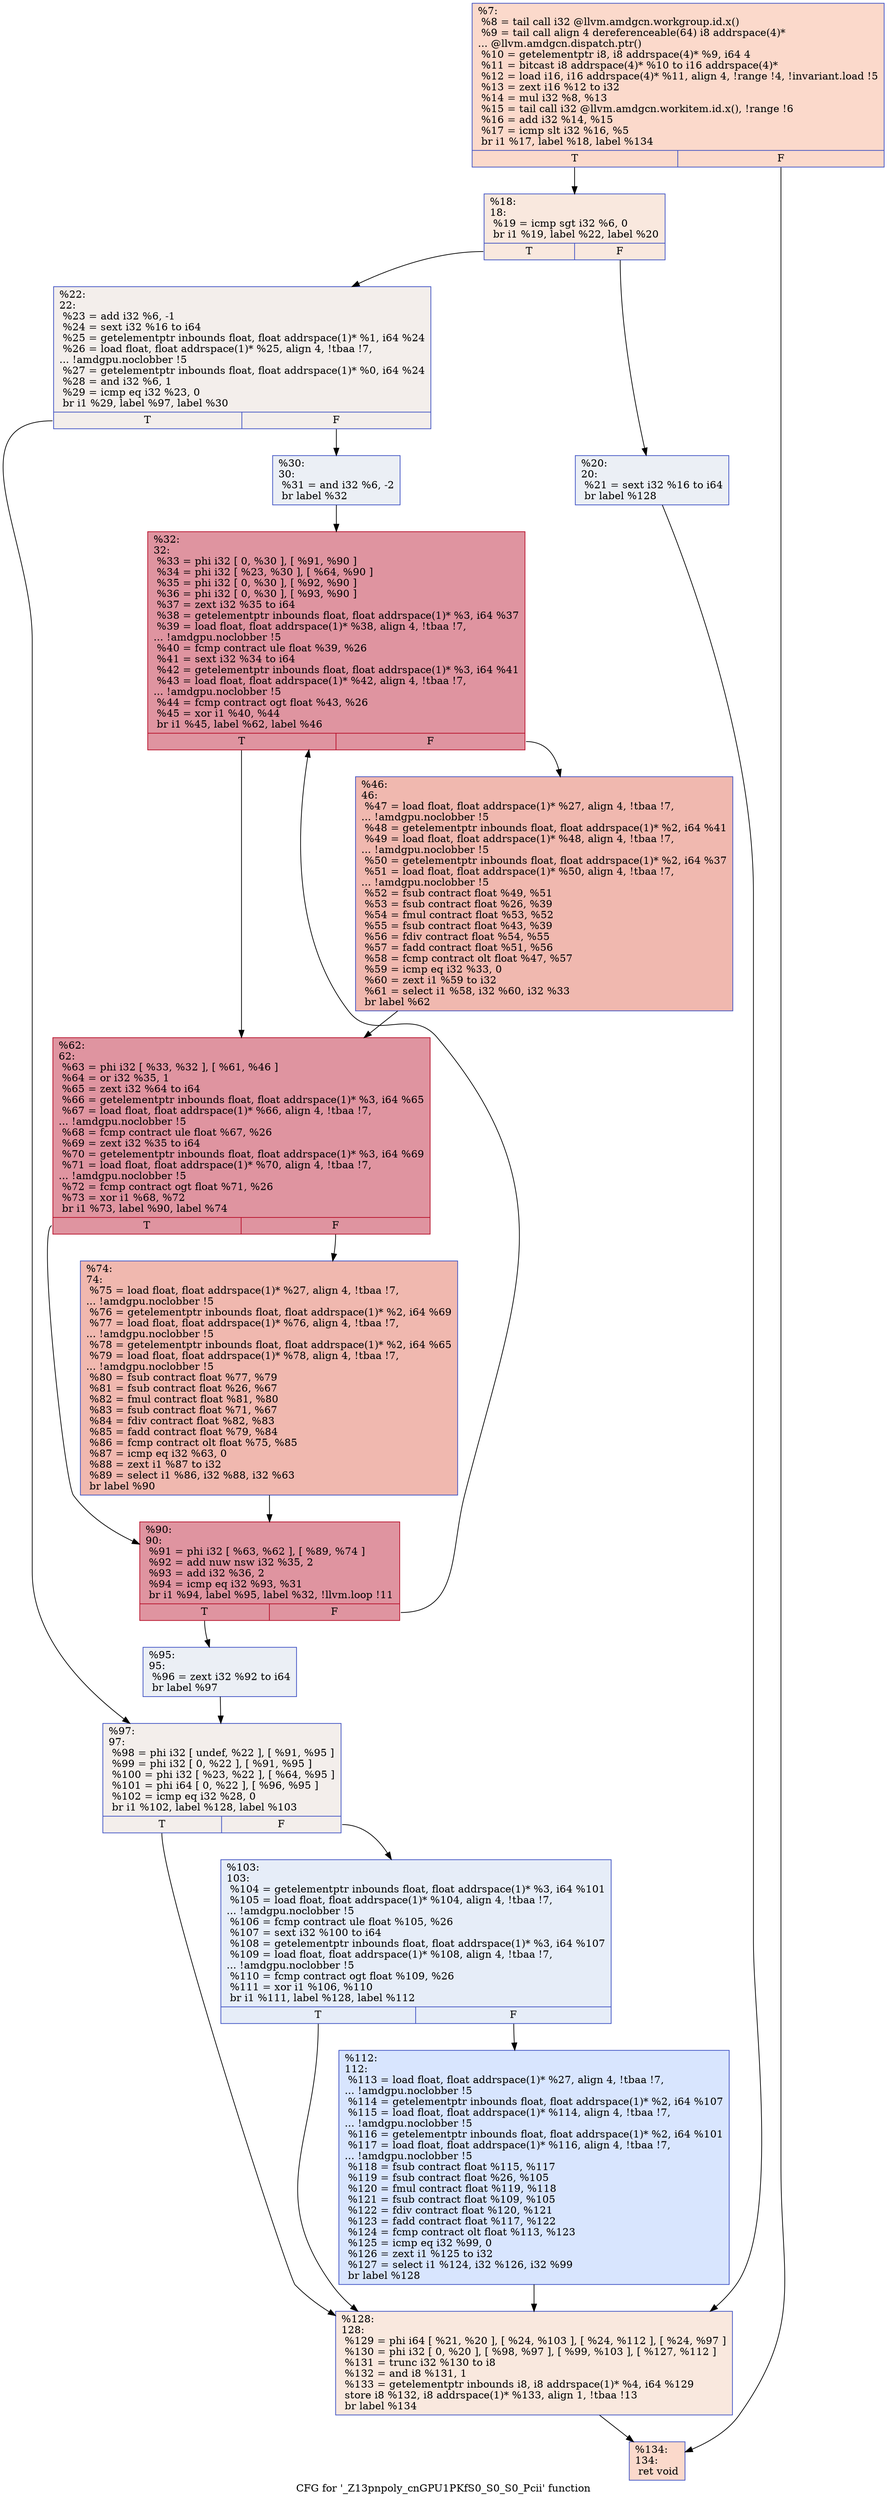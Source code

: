 digraph "CFG for '_Z13pnpoly_cnGPU1PKfS0_S0_S0_Pcii' function" {
	label="CFG for '_Z13pnpoly_cnGPU1PKfS0_S0_S0_Pcii' function";

	Node0x5ccc8b0 [shape=record,color="#3d50c3ff", style=filled, fillcolor="#f7a88970",label="{%7:\l  %8 = tail call i32 @llvm.amdgcn.workgroup.id.x()\l  %9 = tail call align 4 dereferenceable(64) i8 addrspace(4)*\l... @llvm.amdgcn.dispatch.ptr()\l  %10 = getelementptr i8, i8 addrspace(4)* %9, i64 4\l  %11 = bitcast i8 addrspace(4)* %10 to i16 addrspace(4)*\l  %12 = load i16, i16 addrspace(4)* %11, align 4, !range !4, !invariant.load !5\l  %13 = zext i16 %12 to i32\l  %14 = mul i32 %8, %13\l  %15 = tail call i32 @llvm.amdgcn.workitem.id.x(), !range !6\l  %16 = add i32 %14, %15\l  %17 = icmp slt i32 %16, %5\l  br i1 %17, label %18, label %134\l|{<s0>T|<s1>F}}"];
	Node0x5ccc8b0:s0 -> Node0x5cce820;
	Node0x5ccc8b0:s1 -> Node0x5cce8b0;
	Node0x5cce820 [shape=record,color="#3d50c3ff", style=filled, fillcolor="#f2cab570",label="{%18:\l18:                                               \l  %19 = icmp sgt i32 %6, 0\l  br i1 %19, label %22, label %20\l|{<s0>T|<s1>F}}"];
	Node0x5cce820:s0 -> Node0x5ccea80;
	Node0x5cce820:s1 -> Node0x5ccead0;
	Node0x5ccead0 [shape=record,color="#3d50c3ff", style=filled, fillcolor="#d1dae970",label="{%20:\l20:                                               \l  %21 = sext i32 %16 to i64\l  br label %128\l}"];
	Node0x5ccead0 -> Node0x5ccec80;
	Node0x5ccea80 [shape=record,color="#3d50c3ff", style=filled, fillcolor="#e5d8d170",label="{%22:\l22:                                               \l  %23 = add i32 %6, -1\l  %24 = sext i32 %16 to i64\l  %25 = getelementptr inbounds float, float addrspace(1)* %1, i64 %24\l  %26 = load float, float addrspace(1)* %25, align 4, !tbaa !7,\l... !amdgpu.noclobber !5\l  %27 = getelementptr inbounds float, float addrspace(1)* %0, i64 %24\l  %28 = and i32 %6, 1\l  %29 = icmp eq i32 %23, 0\l  br i1 %29, label %97, label %30\l|{<s0>T|<s1>F}}"];
	Node0x5ccea80:s0 -> Node0x5ccf900;
	Node0x5ccea80:s1 -> Node0x5ccf990;
	Node0x5ccf990 [shape=record,color="#3d50c3ff", style=filled, fillcolor="#d1dae970",label="{%30:\l30:                                               \l  %31 = and i32 %6, -2\l  br label %32\l}"];
	Node0x5ccf990 -> Node0x5ccfb90;
	Node0x5ccfb90 [shape=record,color="#b70d28ff", style=filled, fillcolor="#b70d2870",label="{%32:\l32:                                               \l  %33 = phi i32 [ 0, %30 ], [ %91, %90 ]\l  %34 = phi i32 [ %23, %30 ], [ %64, %90 ]\l  %35 = phi i32 [ 0, %30 ], [ %92, %90 ]\l  %36 = phi i32 [ 0, %30 ], [ %93, %90 ]\l  %37 = zext i32 %35 to i64\l  %38 = getelementptr inbounds float, float addrspace(1)* %3, i64 %37\l  %39 = load float, float addrspace(1)* %38, align 4, !tbaa !7,\l... !amdgpu.noclobber !5\l  %40 = fcmp contract ule float %39, %26\l  %41 = sext i32 %34 to i64\l  %42 = getelementptr inbounds float, float addrspace(1)* %3, i64 %41\l  %43 = load float, float addrspace(1)* %42, align 4, !tbaa !7,\l... !amdgpu.noclobber !5\l  %44 = fcmp contract ogt float %43, %26\l  %45 = xor i1 %40, %44\l  br i1 %45, label %62, label %46\l|{<s0>T|<s1>F}}"];
	Node0x5ccfb90:s0 -> Node0x5cd0d90;
	Node0x5ccfb90:s1 -> Node0x5cd0e20;
	Node0x5cd0e20 [shape=record,color="#3d50c3ff", style=filled, fillcolor="#dc5d4a70",label="{%46:\l46:                                               \l  %47 = load float, float addrspace(1)* %27, align 4, !tbaa !7,\l... !amdgpu.noclobber !5\l  %48 = getelementptr inbounds float, float addrspace(1)* %2, i64 %41\l  %49 = load float, float addrspace(1)* %48, align 4, !tbaa !7,\l... !amdgpu.noclobber !5\l  %50 = getelementptr inbounds float, float addrspace(1)* %2, i64 %37\l  %51 = load float, float addrspace(1)* %50, align 4, !tbaa !7,\l... !amdgpu.noclobber !5\l  %52 = fsub contract float %49, %51\l  %53 = fsub contract float %26, %39\l  %54 = fmul contract float %53, %52\l  %55 = fsub contract float %43, %39\l  %56 = fdiv contract float %54, %55\l  %57 = fadd contract float %51, %56\l  %58 = fcmp contract olt float %47, %57\l  %59 = icmp eq i32 %33, 0\l  %60 = zext i1 %59 to i32\l  %61 = select i1 %58, i32 %60, i32 %33\l  br label %62\l}"];
	Node0x5cd0e20 -> Node0x5cd0d90;
	Node0x5cd0d90 [shape=record,color="#b70d28ff", style=filled, fillcolor="#b70d2870",label="{%62:\l62:                                               \l  %63 = phi i32 [ %33, %32 ], [ %61, %46 ]\l  %64 = or i32 %35, 1\l  %65 = zext i32 %64 to i64\l  %66 = getelementptr inbounds float, float addrspace(1)* %3, i64 %65\l  %67 = load float, float addrspace(1)* %66, align 4, !tbaa !7,\l... !amdgpu.noclobber !5\l  %68 = fcmp contract ule float %67, %26\l  %69 = zext i32 %35 to i64\l  %70 = getelementptr inbounds float, float addrspace(1)* %3, i64 %69\l  %71 = load float, float addrspace(1)* %70, align 4, !tbaa !7,\l... !amdgpu.noclobber !5\l  %72 = fcmp contract ogt float %71, %26\l  %73 = xor i1 %68, %72\l  br i1 %73, label %90, label %74\l|{<s0>T|<s1>F}}"];
	Node0x5cd0d90:s0 -> Node0x5cce740;
	Node0x5cd0d90:s1 -> Node0x5cd2040;
	Node0x5cd2040 [shape=record,color="#3d50c3ff", style=filled, fillcolor="#dc5d4a70",label="{%74:\l74:                                               \l  %75 = load float, float addrspace(1)* %27, align 4, !tbaa !7,\l... !amdgpu.noclobber !5\l  %76 = getelementptr inbounds float, float addrspace(1)* %2, i64 %69\l  %77 = load float, float addrspace(1)* %76, align 4, !tbaa !7,\l... !amdgpu.noclobber !5\l  %78 = getelementptr inbounds float, float addrspace(1)* %2, i64 %65\l  %79 = load float, float addrspace(1)* %78, align 4, !tbaa !7,\l... !amdgpu.noclobber !5\l  %80 = fsub contract float %77, %79\l  %81 = fsub contract float %26, %67\l  %82 = fmul contract float %81, %80\l  %83 = fsub contract float %71, %67\l  %84 = fdiv contract float %82, %83\l  %85 = fadd contract float %79, %84\l  %86 = fcmp contract olt float %75, %85\l  %87 = icmp eq i32 %63, 0\l  %88 = zext i1 %87 to i32\l  %89 = select i1 %86, i32 %88, i32 %63\l  br label %90\l}"];
	Node0x5cd2040 -> Node0x5cce740;
	Node0x5cce740 [shape=record,color="#b70d28ff", style=filled, fillcolor="#b70d2870",label="{%90:\l90:                                               \l  %91 = phi i32 [ %63, %62 ], [ %89, %74 ]\l  %92 = add nuw nsw i32 %35, 2\l  %93 = add i32 %36, 2\l  %94 = icmp eq i32 %93, %31\l  br i1 %94, label %95, label %32, !llvm.loop !11\l|{<s0>T|<s1>F}}"];
	Node0x5cce740:s0 -> Node0x5cd2d00;
	Node0x5cce740:s1 -> Node0x5ccfb90;
	Node0x5cd2d00 [shape=record,color="#3d50c3ff", style=filled, fillcolor="#d1dae970",label="{%95:\l95:                                               \l  %96 = zext i32 %92 to i64\l  br label %97\l}"];
	Node0x5cd2d00 -> Node0x5ccf900;
	Node0x5ccf900 [shape=record,color="#3d50c3ff", style=filled, fillcolor="#e5d8d170",label="{%97:\l97:                                               \l  %98 = phi i32 [ undef, %22 ], [ %91, %95 ]\l  %99 = phi i32 [ 0, %22 ], [ %91, %95 ]\l  %100 = phi i32 [ %23, %22 ], [ %64, %95 ]\l  %101 = phi i64 [ 0, %22 ], [ %96, %95 ]\l  %102 = icmp eq i32 %28, 0\l  br i1 %102, label %128, label %103\l|{<s0>T|<s1>F}}"];
	Node0x5ccf900:s0 -> Node0x5ccec80;
	Node0x5ccf900:s1 -> Node0x5cd3670;
	Node0x5cd3670 [shape=record,color="#3d50c3ff", style=filled, fillcolor="#c7d7f070",label="{%103:\l103:                                              \l  %104 = getelementptr inbounds float, float addrspace(1)* %3, i64 %101\l  %105 = load float, float addrspace(1)* %104, align 4, !tbaa !7,\l... !amdgpu.noclobber !5\l  %106 = fcmp contract ule float %105, %26\l  %107 = sext i32 %100 to i64\l  %108 = getelementptr inbounds float, float addrspace(1)* %3, i64 %107\l  %109 = load float, float addrspace(1)* %108, align 4, !tbaa !7,\l... !amdgpu.noclobber !5\l  %110 = fcmp contract ogt float %109, %26\l  %111 = xor i1 %106, %110\l  br i1 %111, label %128, label %112\l|{<s0>T|<s1>F}}"];
	Node0x5cd3670:s0 -> Node0x5ccec80;
	Node0x5cd3670:s1 -> Node0x5cd3bf0;
	Node0x5cd3bf0 [shape=record,color="#3d50c3ff", style=filled, fillcolor="#a7c5fe70",label="{%112:\l112:                                              \l  %113 = load float, float addrspace(1)* %27, align 4, !tbaa !7,\l... !amdgpu.noclobber !5\l  %114 = getelementptr inbounds float, float addrspace(1)* %2, i64 %107\l  %115 = load float, float addrspace(1)* %114, align 4, !tbaa !7,\l... !amdgpu.noclobber !5\l  %116 = getelementptr inbounds float, float addrspace(1)* %2, i64 %101\l  %117 = load float, float addrspace(1)* %116, align 4, !tbaa !7,\l... !amdgpu.noclobber !5\l  %118 = fsub contract float %115, %117\l  %119 = fsub contract float %26, %105\l  %120 = fmul contract float %119, %118\l  %121 = fsub contract float %109, %105\l  %122 = fdiv contract float %120, %121\l  %123 = fadd contract float %117, %122\l  %124 = fcmp contract olt float %113, %123\l  %125 = icmp eq i32 %99, 0\l  %126 = zext i1 %125 to i32\l  %127 = select i1 %124, i32 %126, i32 %99\l  br label %128\l}"];
	Node0x5cd3bf0 -> Node0x5ccec80;
	Node0x5ccec80 [shape=record,color="#3d50c3ff", style=filled, fillcolor="#f2cab570",label="{%128:\l128:                                              \l  %129 = phi i64 [ %21, %20 ], [ %24, %103 ], [ %24, %112 ], [ %24, %97 ]\l  %130 = phi i32 [ 0, %20 ], [ %98, %97 ], [ %99, %103 ], [ %127, %112 ]\l  %131 = trunc i32 %130 to i8\l  %132 = and i8 %131, 1\l  %133 = getelementptr inbounds i8, i8 addrspace(1)* %4, i64 %129\l  store i8 %132, i8 addrspace(1)* %133, align 1, !tbaa !13\l  br label %134\l}"];
	Node0x5ccec80 -> Node0x5cce8b0;
	Node0x5cce8b0 [shape=record,color="#3d50c3ff", style=filled, fillcolor="#f7a88970",label="{%134:\l134:                                              \l  ret void\l}"];
}
